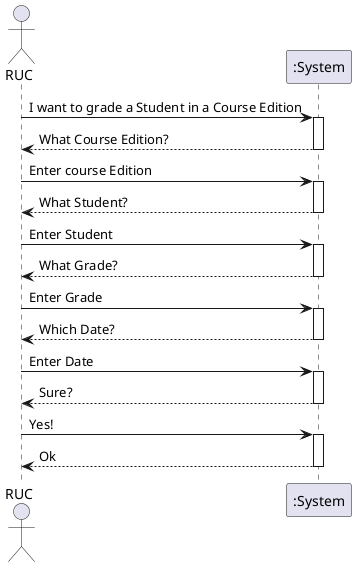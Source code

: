 @startuml
actor RUC
participant ":System" as System

RUC -> System  : I want to grade a Student in a Course Edition
activate System
System --> RUC  : What Course Edition?
deactivate System
RUC -> System  : Enter course Edition
activate System
System --> RUC  : What Student?
deactivate System
RUC -> System  : Enter Student
activate System
System --> RUC  : What Grade?
deactivate System
RUC -> System  : Enter Grade
activate System
System --> RUC  : Which Date?
deactivate System
RUC  -> System  : Enter Date
activate System
System --> RUC  : Sure?
deactivate System
RUC -> System  : Yes!
activate System
System --> RUC  : Ok
deactivate System
@enduml